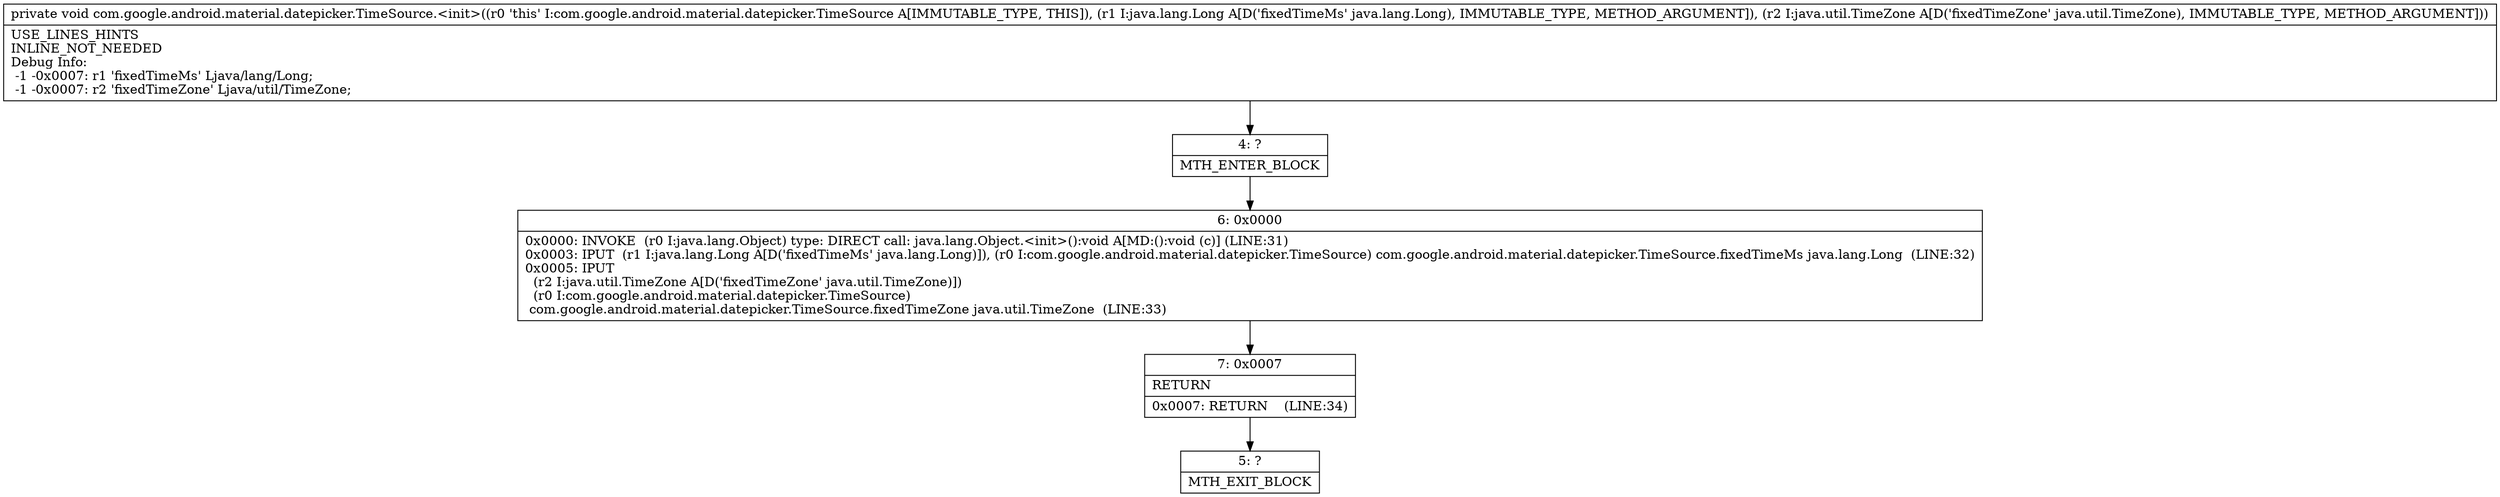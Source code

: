 digraph "CFG forcom.google.android.material.datepicker.TimeSource.\<init\>(Ljava\/lang\/Long;Ljava\/util\/TimeZone;)V" {
Node_4 [shape=record,label="{4\:\ ?|MTH_ENTER_BLOCK\l}"];
Node_6 [shape=record,label="{6\:\ 0x0000|0x0000: INVOKE  (r0 I:java.lang.Object) type: DIRECT call: java.lang.Object.\<init\>():void A[MD:():void (c)] (LINE:31)\l0x0003: IPUT  (r1 I:java.lang.Long A[D('fixedTimeMs' java.lang.Long)]), (r0 I:com.google.android.material.datepicker.TimeSource) com.google.android.material.datepicker.TimeSource.fixedTimeMs java.lang.Long  (LINE:32)\l0x0005: IPUT  \l  (r2 I:java.util.TimeZone A[D('fixedTimeZone' java.util.TimeZone)])\l  (r0 I:com.google.android.material.datepicker.TimeSource)\l com.google.android.material.datepicker.TimeSource.fixedTimeZone java.util.TimeZone  (LINE:33)\l}"];
Node_7 [shape=record,label="{7\:\ 0x0007|RETURN\l|0x0007: RETURN    (LINE:34)\l}"];
Node_5 [shape=record,label="{5\:\ ?|MTH_EXIT_BLOCK\l}"];
MethodNode[shape=record,label="{private void com.google.android.material.datepicker.TimeSource.\<init\>((r0 'this' I:com.google.android.material.datepicker.TimeSource A[IMMUTABLE_TYPE, THIS]), (r1 I:java.lang.Long A[D('fixedTimeMs' java.lang.Long), IMMUTABLE_TYPE, METHOD_ARGUMENT]), (r2 I:java.util.TimeZone A[D('fixedTimeZone' java.util.TimeZone), IMMUTABLE_TYPE, METHOD_ARGUMENT]))  | USE_LINES_HINTS\lINLINE_NOT_NEEDED\lDebug Info:\l  \-1 \-0x0007: r1 'fixedTimeMs' Ljava\/lang\/Long;\l  \-1 \-0x0007: r2 'fixedTimeZone' Ljava\/util\/TimeZone;\l}"];
MethodNode -> Node_4;Node_4 -> Node_6;
Node_6 -> Node_7;
Node_7 -> Node_5;
}

